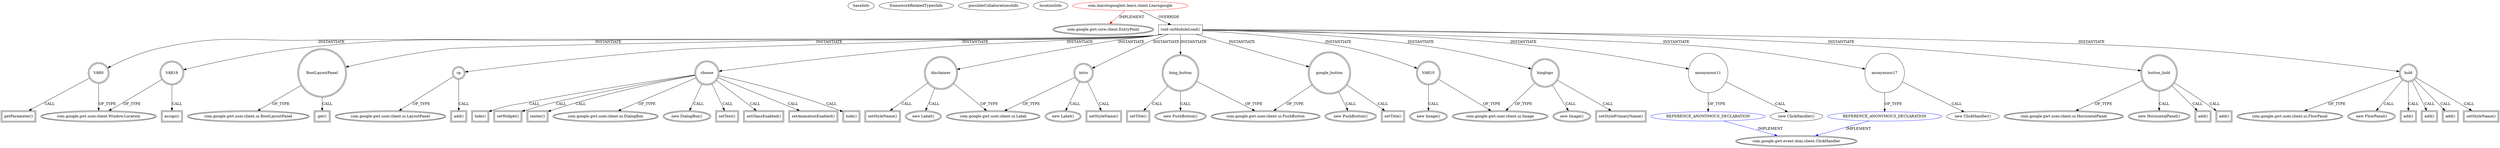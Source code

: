 digraph {
baseInfo[graphId=4537,category="extension_graph",isAnonymous=false,possibleRelation=true]
frameworkRelatedTypesInfo[0="com.google.gwt.core.client.EntryPoint"]
possibleCollaborationsInfo[0="4537~OVERRIDING_METHOD_DECLARATION-INSTANTIATION-~com.google.gwt.core.client.EntryPoint ~com.google.gwt.event.dom.client.ClickHandler ~false~true"]
locationInfo[projectName="teamaqua-learntogoogleit-code",filePath="/teamaqua-learntogoogleit-code/learntogoogleit-code-master/learngoogle/src/com/learntogoogleit/learn/client/Learngoogle.java",contextSignature="Learngoogle",graphId="4537"]
0[label="com.learntogoogleit.learn.client.Learngoogle",vertexType="ROOT_CLIENT_CLASS_DECLARATION",isFrameworkType=false,color=red]
1[label="com.google.gwt.core.client.EntryPoint",vertexType="FRAMEWORK_INTERFACE_TYPE",isFrameworkType=true,peripheries=2]
2[label="void onModuleLoad()",vertexType="OVERRIDING_METHOD_DECLARATION",isFrameworkType=false,shape=box]
3[label="VAR0",vertexType="VARIABLE_EXPRESION",isFrameworkType=true,peripheries=2,shape=circle]
5[label="com.google.gwt.user.client.Window.Location",vertexType="FRAMEWORK_CLASS_TYPE",isFrameworkType=true,peripheries=2]
4[label="getParameter()",vertexType="INSIDE_CALL",isFrameworkType=true,peripheries=2,shape=box]
6[label="RootLayoutPanel",vertexType="VARIABLE_EXPRESION",isFrameworkType=true,peripheries=2,shape=circle]
8[label="com.google.gwt.user.client.ui.RootLayoutPanel",vertexType="FRAMEWORK_CLASS_TYPE",isFrameworkType=true,peripheries=2]
7[label="get()",vertexType="INSIDE_CALL",isFrameworkType=true,peripheries=2,shape=box]
9[label="rp",vertexType="VARIABLE_EXPRESION",isFrameworkType=true,peripheries=2,shape=circle]
11[label="com.google.gwt.user.client.ui.LayoutPanel",vertexType="FRAMEWORK_CLASS_TYPE",isFrameworkType=true,peripheries=2]
10[label="add()",vertexType="INSIDE_CALL",isFrameworkType=true,peripheries=2,shape=box]
13[label="choose",vertexType="VARIABLE_EXPRESION",isFrameworkType=true,peripheries=2,shape=circle]
14[label="com.google.gwt.user.client.ui.DialogBox",vertexType="FRAMEWORK_CLASS_TYPE",isFrameworkType=true,peripheries=2]
12[label="new DialogBox()",vertexType="CONSTRUCTOR_CALL",isFrameworkType=true,peripheries=2]
16[label="setText()",vertexType="INSIDE_CALL",isFrameworkType=true,peripheries=2,shape=box]
18[label="setGlassEnabled()",vertexType="INSIDE_CALL",isFrameworkType=true,peripheries=2,shape=box]
20[label="setAnimationEnabled()",vertexType="INSIDE_CALL",isFrameworkType=true,peripheries=2,shape=box]
22[label="intro",vertexType="VARIABLE_EXPRESION",isFrameworkType=true,peripheries=2,shape=circle]
23[label="com.google.gwt.user.client.ui.Label",vertexType="FRAMEWORK_CLASS_TYPE",isFrameworkType=true,peripheries=2]
21[label="new Label()",vertexType="CONSTRUCTOR_CALL",isFrameworkType=true,peripheries=2]
25[label="setStyleName()",vertexType="INSIDE_CALL",isFrameworkType=true,peripheries=2,shape=box]
27[label="google_button",vertexType="VARIABLE_EXPRESION",isFrameworkType=true,peripheries=2,shape=circle]
28[label="com.google.gwt.user.client.ui.PushButton",vertexType="FRAMEWORK_CLASS_TYPE",isFrameworkType=true,peripheries=2]
26[label="new PushButton()",vertexType="CONSTRUCTOR_CALL",isFrameworkType=true,peripheries=2]
30[label="VAR10",vertexType="VARIABLE_EXPRESION",isFrameworkType=true,peripheries=2,shape=circle]
31[label="com.google.gwt.user.client.ui.Image",vertexType="FRAMEWORK_CLASS_TYPE",isFrameworkType=true,peripheries=2]
29[label="new Image()",vertexType="CONSTRUCTOR_CALL",isFrameworkType=true,peripheries=2]
33[label="anonymous11",vertexType="VARIABLE_EXPRESION",isFrameworkType=false,shape=circle]
34[label="REFERENCE_ANONYMOUS_DECLARATION",vertexType="REFERENCE_ANONYMOUS_DECLARATION",isFrameworkType=false,color=blue]
35[label="com.google.gwt.event.dom.client.ClickHandler",vertexType="FRAMEWORK_INTERFACE_TYPE",isFrameworkType=true,peripheries=2]
32[label="new ClickHandler()",vertexType="CONSTRUCTOR_CALL",isFrameworkType=false]
37[label="hide()",vertexType="INSIDE_CALL",isFrameworkType=true,peripheries=2,shape=box]
39[label="setTitle()",vertexType="INSIDE_CALL",isFrameworkType=true,peripheries=2,shape=box]
41[label="binglogo",vertexType="VARIABLE_EXPRESION",isFrameworkType=true,peripheries=2,shape=circle]
40[label="new Image()",vertexType="CONSTRUCTOR_CALL",isFrameworkType=true,peripheries=2]
44[label="setStylePrimaryName()",vertexType="INSIDE_CALL",isFrameworkType=true,peripheries=2,shape=box]
46[label="bing_button",vertexType="VARIABLE_EXPRESION",isFrameworkType=true,peripheries=2,shape=circle]
45[label="new PushButton()",vertexType="CONSTRUCTOR_CALL",isFrameworkType=true,peripheries=2]
49[label="anonymous17",vertexType="VARIABLE_EXPRESION",isFrameworkType=false,shape=circle]
50[label="REFERENCE_ANONYMOUS_DECLARATION",vertexType="REFERENCE_ANONYMOUS_DECLARATION",isFrameworkType=false,color=blue]
48[label="new ClickHandler()",vertexType="CONSTRUCTOR_CALL",isFrameworkType=false]
53[label="hide()",vertexType="INSIDE_CALL",isFrameworkType=true,peripheries=2,shape=box]
54[label="VAR19",vertexType="VARIABLE_EXPRESION",isFrameworkType=true,peripheries=2,shape=circle]
55[label="assign()",vertexType="INSIDE_CALL",isFrameworkType=true,peripheries=2,shape=box]
58[label="setTitle()",vertexType="INSIDE_CALL",isFrameworkType=true,peripheries=2,shape=box]
60[label="button_hold",vertexType="VARIABLE_EXPRESION",isFrameworkType=true,peripheries=2,shape=circle]
61[label="com.google.gwt.user.client.ui.HorizontalPanel",vertexType="FRAMEWORK_CLASS_TYPE",isFrameworkType=true,peripheries=2]
59[label="new HorizontalPanel()",vertexType="CONSTRUCTOR_CALL",isFrameworkType=true,peripheries=2]
63[label="add()",vertexType="INSIDE_CALL",isFrameworkType=true,peripheries=2,shape=box]
65[label="add()",vertexType="INSIDE_CALL",isFrameworkType=true,peripheries=2,shape=box]
67[label="disclaimer",vertexType="VARIABLE_EXPRESION",isFrameworkType=true,peripheries=2,shape=circle]
66[label="new Label()",vertexType="CONSTRUCTOR_CALL",isFrameworkType=true,peripheries=2]
70[label="setStyleName()",vertexType="INSIDE_CALL",isFrameworkType=true,peripheries=2,shape=box]
72[label="hold",vertexType="VARIABLE_EXPRESION",isFrameworkType=true,peripheries=2,shape=circle]
73[label="com.google.gwt.user.client.ui.FlowPanel",vertexType="FRAMEWORK_CLASS_TYPE",isFrameworkType=true,peripheries=2]
71[label="new FlowPanel()",vertexType="CONSTRUCTOR_CALL",isFrameworkType=true,peripheries=2]
75[label="add()",vertexType="INSIDE_CALL",isFrameworkType=true,peripheries=2,shape=box]
77[label="add()",vertexType="INSIDE_CALL",isFrameworkType=true,peripheries=2,shape=box]
79[label="add()",vertexType="INSIDE_CALL",isFrameworkType=true,peripheries=2,shape=box]
81[label="setStyleName()",vertexType="INSIDE_CALL",isFrameworkType=true,peripheries=2,shape=box]
83[label="setWidget()",vertexType="INSIDE_CALL",isFrameworkType=true,peripheries=2,shape=box]
85[label="center()",vertexType="INSIDE_CALL",isFrameworkType=true,peripheries=2,shape=box]
0->1[label="IMPLEMENT",color=red]
0->2[label="OVERRIDE"]
2->3[label="INSTANTIATE"]
3->5[label="OF_TYPE"]
3->4[label="CALL"]
2->6[label="INSTANTIATE"]
6->8[label="OF_TYPE"]
6->7[label="CALL"]
2->9[label="INSTANTIATE"]
9->11[label="OF_TYPE"]
9->10[label="CALL"]
2->13[label="INSTANTIATE"]
13->14[label="OF_TYPE"]
13->12[label="CALL"]
13->16[label="CALL"]
13->18[label="CALL"]
13->20[label="CALL"]
2->22[label="INSTANTIATE"]
22->23[label="OF_TYPE"]
22->21[label="CALL"]
22->25[label="CALL"]
2->27[label="INSTANTIATE"]
27->28[label="OF_TYPE"]
27->26[label="CALL"]
2->30[label="INSTANTIATE"]
30->31[label="OF_TYPE"]
30->29[label="CALL"]
2->33[label="INSTANTIATE"]
34->35[label="IMPLEMENT",color=blue]
33->34[label="OF_TYPE"]
33->32[label="CALL"]
13->37[label="CALL"]
27->39[label="CALL"]
2->41[label="INSTANTIATE"]
41->31[label="OF_TYPE"]
41->40[label="CALL"]
41->44[label="CALL"]
2->46[label="INSTANTIATE"]
46->28[label="OF_TYPE"]
46->45[label="CALL"]
2->49[label="INSTANTIATE"]
50->35[label="IMPLEMENT",color=blue]
49->50[label="OF_TYPE"]
49->48[label="CALL"]
13->53[label="CALL"]
2->54[label="INSTANTIATE"]
54->5[label="OF_TYPE"]
54->55[label="CALL"]
46->58[label="CALL"]
2->60[label="INSTANTIATE"]
60->61[label="OF_TYPE"]
60->59[label="CALL"]
60->63[label="CALL"]
60->65[label="CALL"]
2->67[label="INSTANTIATE"]
67->23[label="OF_TYPE"]
67->66[label="CALL"]
67->70[label="CALL"]
2->72[label="INSTANTIATE"]
72->73[label="OF_TYPE"]
72->71[label="CALL"]
72->75[label="CALL"]
72->77[label="CALL"]
72->79[label="CALL"]
72->81[label="CALL"]
13->83[label="CALL"]
13->85[label="CALL"]
}
